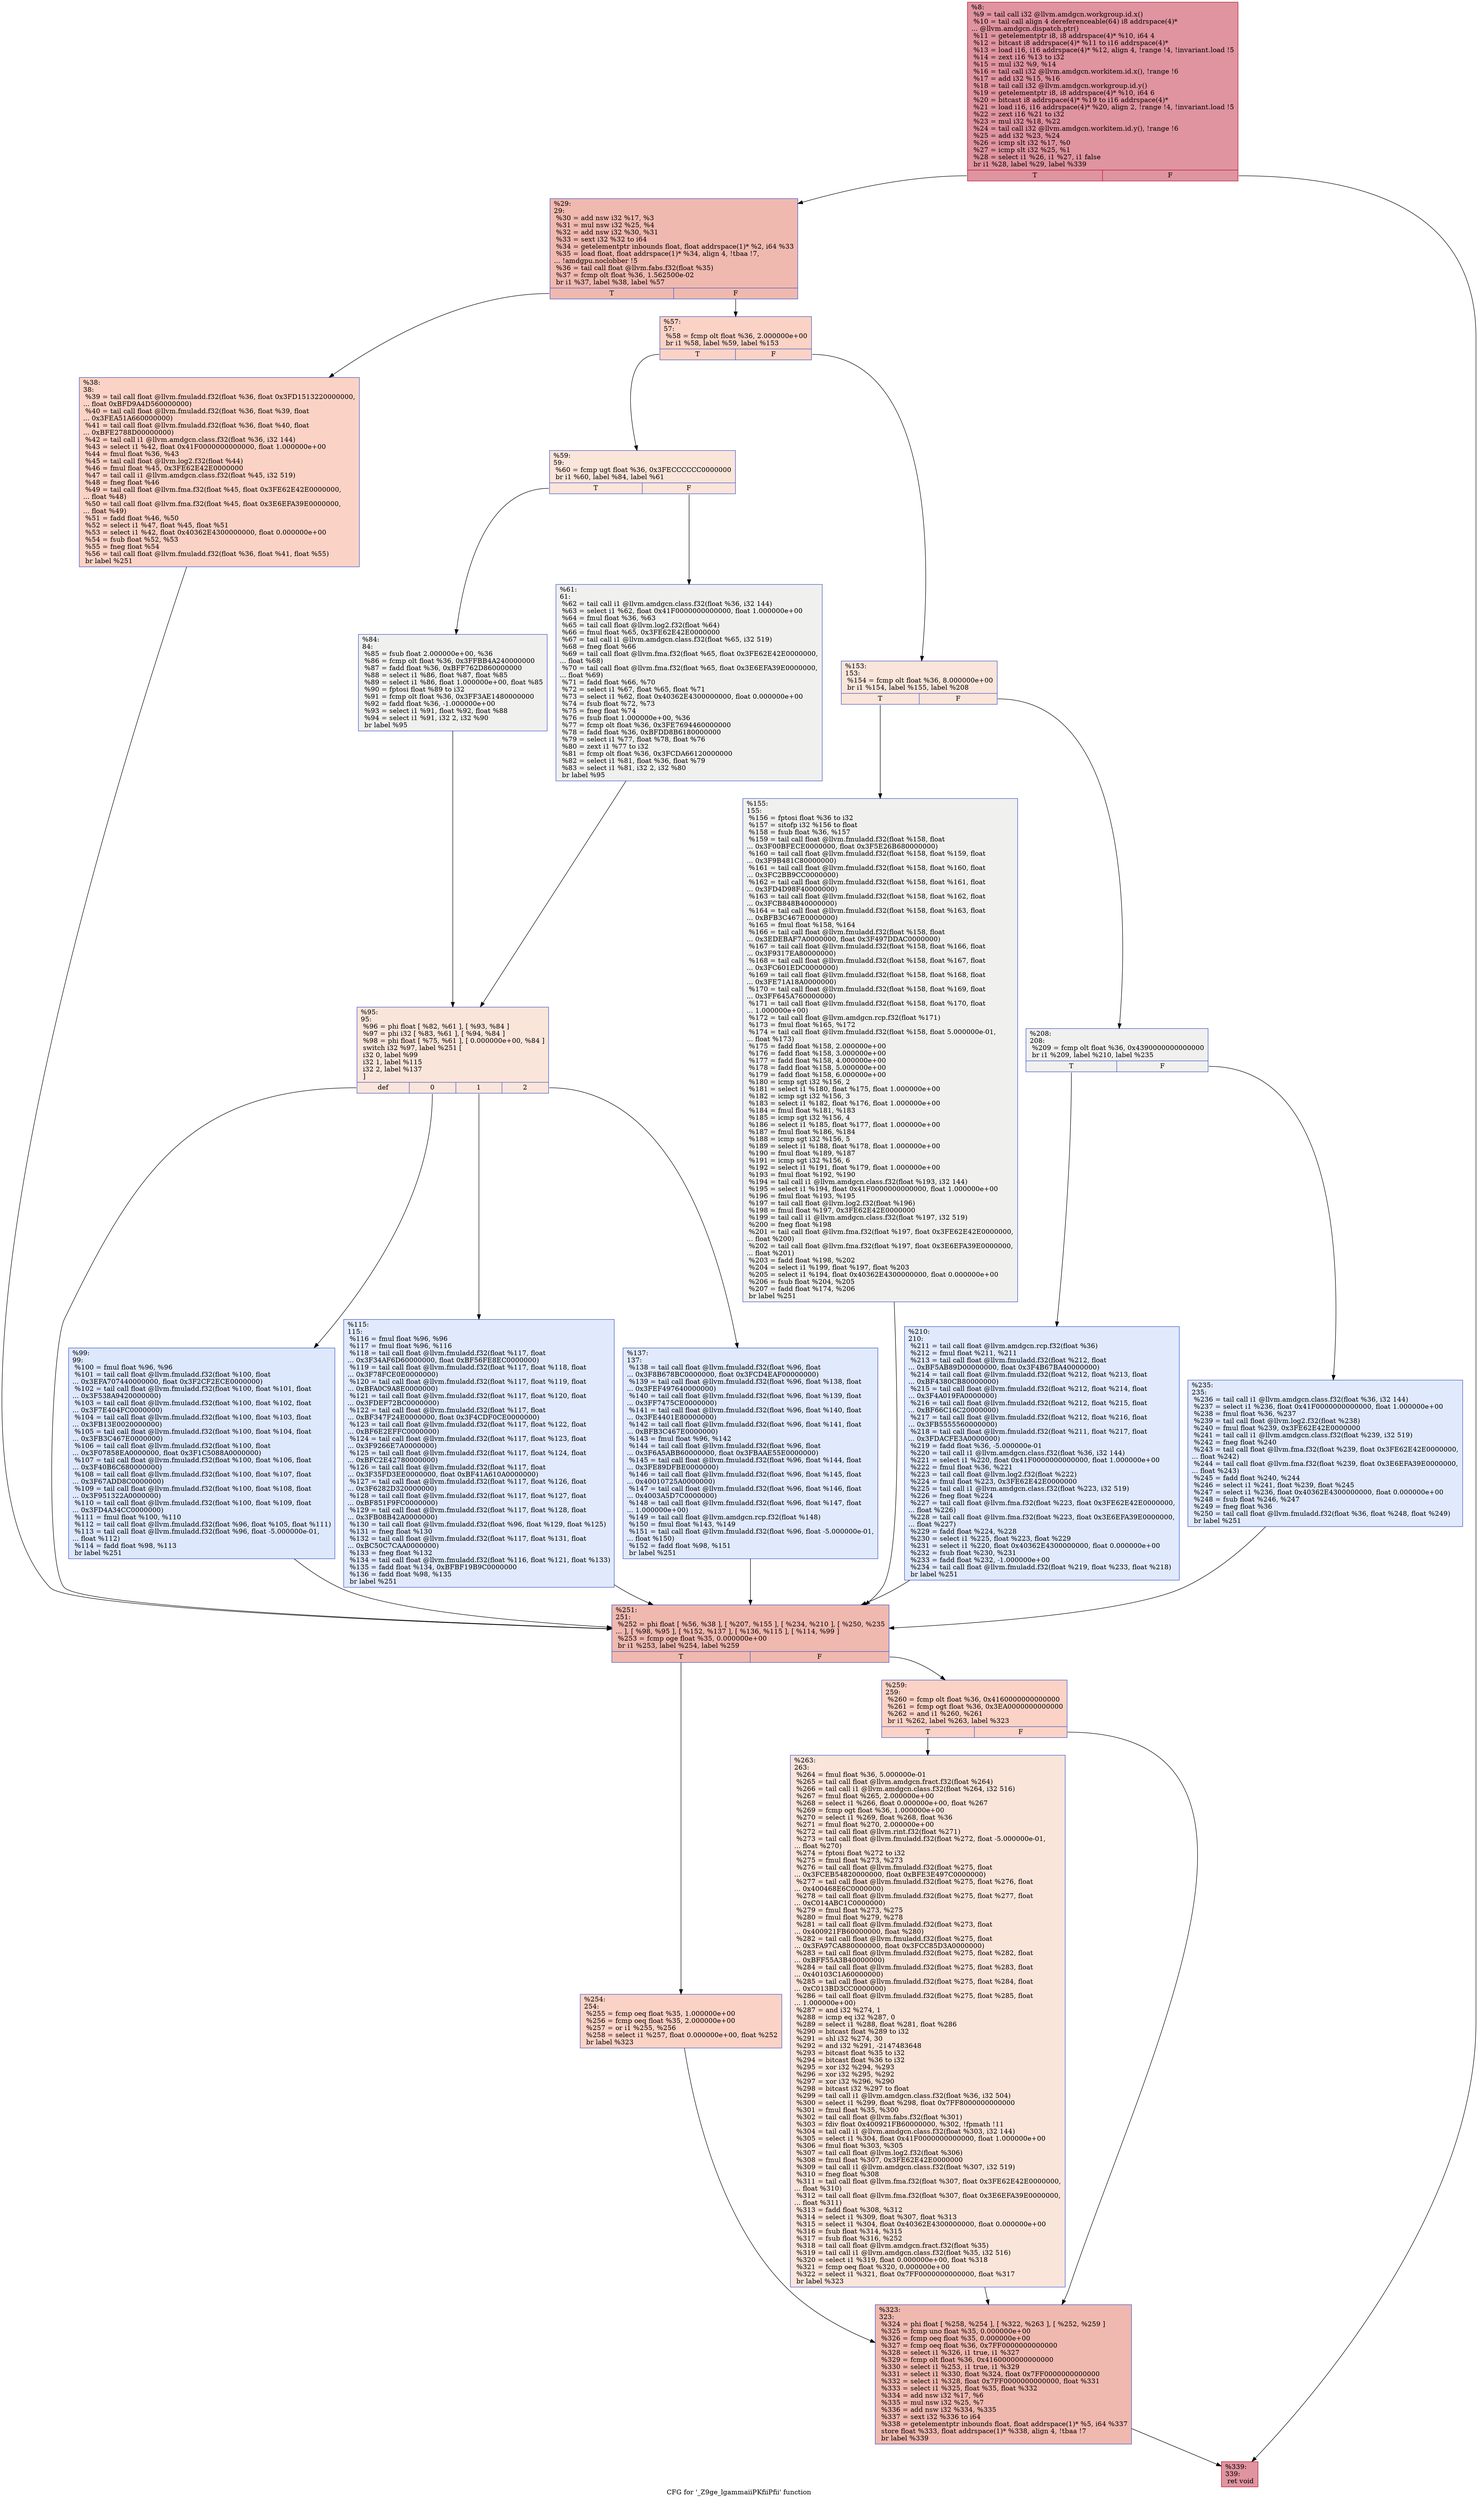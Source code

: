 digraph "CFG for '_Z9ge_lgammaiiPKfiiPfii' function" {
	label="CFG for '_Z9ge_lgammaiiPKfiiPfii' function";

	Node0x5614510 [shape=record,color="#b70d28ff", style=filled, fillcolor="#b70d2870",label="{%8:\l  %9 = tail call i32 @llvm.amdgcn.workgroup.id.x()\l  %10 = tail call align 4 dereferenceable(64) i8 addrspace(4)*\l... @llvm.amdgcn.dispatch.ptr()\l  %11 = getelementptr i8, i8 addrspace(4)* %10, i64 4\l  %12 = bitcast i8 addrspace(4)* %11 to i16 addrspace(4)*\l  %13 = load i16, i16 addrspace(4)* %12, align 4, !range !4, !invariant.load !5\l  %14 = zext i16 %13 to i32\l  %15 = mul i32 %9, %14\l  %16 = tail call i32 @llvm.amdgcn.workitem.id.x(), !range !6\l  %17 = add i32 %15, %16\l  %18 = tail call i32 @llvm.amdgcn.workgroup.id.y()\l  %19 = getelementptr i8, i8 addrspace(4)* %10, i64 6\l  %20 = bitcast i8 addrspace(4)* %19 to i16 addrspace(4)*\l  %21 = load i16, i16 addrspace(4)* %20, align 2, !range !4, !invariant.load !5\l  %22 = zext i16 %21 to i32\l  %23 = mul i32 %18, %22\l  %24 = tail call i32 @llvm.amdgcn.workitem.id.y(), !range !6\l  %25 = add i32 %23, %24\l  %26 = icmp slt i32 %17, %0\l  %27 = icmp slt i32 %25, %1\l  %28 = select i1 %26, i1 %27, i1 false\l  br i1 %28, label %29, label %339\l|{<s0>T|<s1>F}}"];
	Node0x5614510:s0 -> Node0x5617f50;
	Node0x5614510:s1 -> Node0x5617fe0;
	Node0x5617f50 [shape=record,color="#3d50c3ff", style=filled, fillcolor="#de614d70",label="{%29:\l29:                                               \l  %30 = add nsw i32 %17, %3\l  %31 = mul nsw i32 %25, %4\l  %32 = add nsw i32 %30, %31\l  %33 = sext i32 %32 to i64\l  %34 = getelementptr inbounds float, float addrspace(1)* %2, i64 %33\l  %35 = load float, float addrspace(1)* %34, align 4, !tbaa !7,\l... !amdgpu.noclobber !5\l  %36 = tail call float @llvm.fabs.f32(float %35)\l  %37 = fcmp olt float %36, 1.562500e-02\l  br i1 %37, label %38, label %57\l|{<s0>T|<s1>F}}"];
	Node0x5617f50:s0 -> Node0x56193a0;
	Node0x5617f50:s1 -> Node0x5619430;
	Node0x56193a0 [shape=record,color="#3d50c3ff", style=filled, fillcolor="#f59c7d70",label="{%38:\l38:                                               \l  %39 = tail call float @llvm.fmuladd.f32(float %36, float 0x3FD1513220000000,\l... float 0xBFD9A4D560000000)\l  %40 = tail call float @llvm.fmuladd.f32(float %36, float %39, float\l... 0x3FEA51A660000000)\l  %41 = tail call float @llvm.fmuladd.f32(float %36, float %40, float\l... 0xBFE2788D00000000)\l  %42 = tail call i1 @llvm.amdgcn.class.f32(float %36, i32 144)\l  %43 = select i1 %42, float 0x41F0000000000000, float 1.000000e+00\l  %44 = fmul float %36, %43\l  %45 = tail call float @llvm.log2.f32(float %44)\l  %46 = fmul float %45, 0x3FE62E42E0000000\l  %47 = tail call i1 @llvm.amdgcn.class.f32(float %45, i32 519)\l  %48 = fneg float %46\l  %49 = tail call float @llvm.fma.f32(float %45, float 0x3FE62E42E0000000,\l... float %48)\l  %50 = tail call float @llvm.fma.f32(float %45, float 0x3E6EFA39E0000000,\l... float %49)\l  %51 = fadd float %46, %50\l  %52 = select i1 %47, float %45, float %51\l  %53 = select i1 %42, float 0x40362E4300000000, float 0.000000e+00\l  %54 = fsub float %52, %53\l  %55 = fneg float %54\l  %56 = tail call float @llvm.fmuladd.f32(float %36, float %41, float %55)\l  br label %251\l}"];
	Node0x56193a0 -> Node0x561ad50;
	Node0x5619430 [shape=record,color="#3d50c3ff", style=filled, fillcolor="#f59c7d70",label="{%57:\l57:                                               \l  %58 = fcmp olt float %36, 2.000000e+00\l  br i1 %58, label %59, label %153\l|{<s0>T|<s1>F}}"];
	Node0x5619430:s0 -> Node0x561aea0;
	Node0x5619430:s1 -> Node0x561af30;
	Node0x561aea0 [shape=record,color="#3d50c3ff", style=filled, fillcolor="#f4c5ad70",label="{%59:\l59:                                               \l  %60 = fcmp ugt float %36, 0x3FECCCCCC0000000\l  br i1 %60, label %84, label %61\l|{<s0>T|<s1>F}}"];
	Node0x561aea0:s0 -> Node0x561b100;
	Node0x561aea0:s1 -> Node0x561b190;
	Node0x561b190 [shape=record,color="#3d50c3ff", style=filled, fillcolor="#dedcdb70",label="{%61:\l61:                                               \l  %62 = tail call i1 @llvm.amdgcn.class.f32(float %36, i32 144)\l  %63 = select i1 %62, float 0x41F0000000000000, float 1.000000e+00\l  %64 = fmul float %36, %63\l  %65 = tail call float @llvm.log2.f32(float %64)\l  %66 = fmul float %65, 0x3FE62E42E0000000\l  %67 = tail call i1 @llvm.amdgcn.class.f32(float %65, i32 519)\l  %68 = fneg float %66\l  %69 = tail call float @llvm.fma.f32(float %65, float 0x3FE62E42E0000000,\l... float %68)\l  %70 = tail call float @llvm.fma.f32(float %65, float 0x3E6EFA39E0000000,\l... float %69)\l  %71 = fadd float %66, %70\l  %72 = select i1 %67, float %65, float %71\l  %73 = select i1 %62, float 0x40362E4300000000, float 0.000000e+00\l  %74 = fsub float %72, %73\l  %75 = fneg float %74\l  %76 = fsub float 1.000000e+00, %36\l  %77 = fcmp olt float %36, 0x3FE7694460000000\l  %78 = fadd float %36, 0xBFDD8B6180000000\l  %79 = select i1 %77, float %78, float %76\l  %80 = zext i1 %77 to i32\l  %81 = fcmp olt float %36, 0x3FCDA66120000000\l  %82 = select i1 %81, float %36, float %79\l  %83 = select i1 %81, i32 2, i32 %80\l  br label %95\l}"];
	Node0x561b190 -> Node0x561c4b0;
	Node0x561b100 [shape=record,color="#3d50c3ff", style=filled, fillcolor="#dedcdb70",label="{%84:\l84:                                               \l  %85 = fsub float 2.000000e+00, %36\l  %86 = fcmp olt float %36, 0x3FFBB4A240000000\l  %87 = fadd float %36, 0xBFF762D860000000\l  %88 = select i1 %86, float %87, float %85\l  %89 = select i1 %86, float 1.000000e+00, float %85\l  %90 = fptosi float %89 to i32\l  %91 = fcmp olt float %36, 0x3FF3AE1480000000\l  %92 = fadd float %36, -1.000000e+00\l  %93 = select i1 %91, float %92, float %88\l  %94 = select i1 %91, i32 2, i32 %90\l  br label %95\l}"];
	Node0x561b100 -> Node0x561c4b0;
	Node0x561c4b0 [shape=record,color="#3d50c3ff", style=filled, fillcolor="#f4c5ad70",label="{%95:\l95:                                               \l  %96 = phi float [ %82, %61 ], [ %93, %84 ]\l  %97 = phi i32 [ %83, %61 ], [ %94, %84 ]\l  %98 = phi float [ %75, %61 ], [ 0.000000e+00, %84 ]\l  switch i32 %97, label %251 [\l    i32 0, label %99\l    i32 1, label %115\l    i32 2, label %137\l  ]\l|{<s0>def|<s1>0|<s2>1|<s3>2}}"];
	Node0x561c4b0:s0 -> Node0x561ad50;
	Node0x561c4b0:s1 -> Node0x561cef0;
	Node0x561c4b0:s2 -> Node0x561cf70;
	Node0x561c4b0:s3 -> Node0x561d000;
	Node0x561cef0 [shape=record,color="#3d50c3ff", style=filled, fillcolor="#b2ccfb70",label="{%99:\l99:                                               \l  %100 = fmul float %96, %96\l  %101 = tail call float @llvm.fmuladd.f32(float %100, float\l... 0x3EFA707440000000, float 0x3F2CF2ECE0000000)\l  %102 = tail call float @llvm.fmuladd.f32(float %100, float %101, float\l... 0x3F538A9420000000)\l  %103 = tail call float @llvm.fmuladd.f32(float %100, float %102, float\l... 0x3F7E404FC0000000)\l  %104 = tail call float @llvm.fmuladd.f32(float %100, float %103, float\l... 0x3FB13E0020000000)\l  %105 = tail call float @llvm.fmuladd.f32(float %100, float %104, float\l... 0x3FB3C467E0000000)\l  %106 = tail call float @llvm.fmuladd.f32(float %100, float\l... 0x3F07858EA0000000, float 0x3F1C5088A0000000)\l  %107 = tail call float @llvm.fmuladd.f32(float %100, float %106, float\l... 0x3F40B6C680000000)\l  %108 = tail call float @llvm.fmuladd.f32(float %100, float %107, float\l... 0x3F67ADD8C0000000)\l  %109 = tail call float @llvm.fmuladd.f32(float %100, float %108, float\l... 0x3F951322A0000000)\l  %110 = tail call float @llvm.fmuladd.f32(float %100, float %109, float\l... 0x3FD4A34CC0000000)\l  %111 = fmul float %100, %110\l  %112 = tail call float @llvm.fmuladd.f32(float %96, float %105, float %111)\l  %113 = tail call float @llvm.fmuladd.f32(float %96, float -5.000000e-01,\l... float %112)\l  %114 = fadd float %98, %113\l  br label %251\l}"];
	Node0x561cef0 -> Node0x561ad50;
	Node0x561cf70 [shape=record,color="#3d50c3ff", style=filled, fillcolor="#b9d0f970",label="{%115:\l115:                                              \l  %116 = fmul float %96, %96\l  %117 = fmul float %96, %116\l  %118 = tail call float @llvm.fmuladd.f32(float %117, float\l... 0x3F34AF6D60000000, float 0xBF56FE8EC0000000)\l  %119 = tail call float @llvm.fmuladd.f32(float %117, float %118, float\l... 0x3F78FCE0E0000000)\l  %120 = tail call float @llvm.fmuladd.f32(float %117, float %119, float\l... 0xBFA0C9A8E0000000)\l  %121 = tail call float @llvm.fmuladd.f32(float %117, float %120, float\l... 0x3FDEF72BC0000000)\l  %122 = tail call float @llvm.fmuladd.f32(float %117, float\l... 0xBF347F24E0000000, float 0x3F4CDF0CE0000000)\l  %123 = tail call float @llvm.fmuladd.f32(float %117, float %122, float\l... 0xBF6E2EFFC0000000)\l  %124 = tail call float @llvm.fmuladd.f32(float %117, float %123, float\l... 0x3F9266E7A0000000)\l  %125 = tail call float @llvm.fmuladd.f32(float %117, float %124, float\l... 0xBFC2E42780000000)\l  %126 = tail call float @llvm.fmuladd.f32(float %117, float\l... 0x3F35FD3EE0000000, float 0xBF41A610A0000000)\l  %127 = tail call float @llvm.fmuladd.f32(float %117, float %126, float\l... 0x3F6282D320000000)\l  %128 = tail call float @llvm.fmuladd.f32(float %117, float %127, float\l... 0xBF851F9FC0000000)\l  %129 = tail call float @llvm.fmuladd.f32(float %117, float %128, float\l... 0x3FB08B42A0000000)\l  %130 = tail call float @llvm.fmuladd.f32(float %96, float %129, float %125)\l  %131 = fneg float %130\l  %132 = tail call float @llvm.fmuladd.f32(float %117, float %131, float\l... 0xBC50C7CAA0000000)\l  %133 = fneg float %132\l  %134 = tail call float @llvm.fmuladd.f32(float %116, float %121, float %133)\l  %135 = fadd float %134, 0xBFBF19B9C0000000\l  %136 = fadd float %98, %135\l  br label %251\l}"];
	Node0x561cf70 -> Node0x561ad50;
	Node0x561d000 [shape=record,color="#3d50c3ff", style=filled, fillcolor="#b9d0f970",label="{%137:\l137:                                              \l  %138 = tail call float @llvm.fmuladd.f32(float %96, float\l... 0x3F8B678BC0000000, float 0x3FCD4EAF00000000)\l  %139 = tail call float @llvm.fmuladd.f32(float %96, float %138, float\l... 0x3FEF497640000000)\l  %140 = tail call float @llvm.fmuladd.f32(float %96, float %139, float\l... 0x3FF7475CE0000000)\l  %141 = tail call float @llvm.fmuladd.f32(float %96, float %140, float\l... 0x3FE4401E80000000)\l  %142 = tail call float @llvm.fmuladd.f32(float %96, float %141, float\l... 0xBFB3C467E0000000)\l  %143 = fmul float %96, %142\l  %144 = tail call float @llvm.fmuladd.f32(float %96, float\l... 0x3F6A5ABB60000000, float 0x3FBAAE55E0000000)\l  %145 = tail call float @llvm.fmuladd.f32(float %96, float %144, float\l... 0x3FE89DFBE0000000)\l  %146 = tail call float @llvm.fmuladd.f32(float %96, float %145, float\l... 0x40010725A0000000)\l  %147 = tail call float @llvm.fmuladd.f32(float %96, float %146, float\l... 0x4003A5D7C0000000)\l  %148 = tail call float @llvm.fmuladd.f32(float %96, float %147, float\l... 1.000000e+00)\l  %149 = tail call float @llvm.amdgcn.rcp.f32(float %148)\l  %150 = fmul float %143, %149\l  %151 = tail call float @llvm.fmuladd.f32(float %96, float -5.000000e-01,\l... float %150)\l  %152 = fadd float %98, %151\l  br label %251\l}"];
	Node0x561d000 -> Node0x561ad50;
	Node0x561af30 [shape=record,color="#3d50c3ff", style=filled, fillcolor="#f4c5ad70",label="{%153:\l153:                                              \l  %154 = fcmp olt float %36, 8.000000e+00\l  br i1 %154, label %155, label %208\l|{<s0>T|<s1>F}}"];
	Node0x561af30:s0 -> Node0x5622190;
	Node0x561af30:s1 -> Node0x56221e0;
	Node0x5622190 [shape=record,color="#3d50c3ff", style=filled, fillcolor="#dedcdb70",label="{%155:\l155:                                              \l  %156 = fptosi float %36 to i32\l  %157 = sitofp i32 %156 to float\l  %158 = fsub float %36, %157\l  %159 = tail call float @llvm.fmuladd.f32(float %158, float\l... 0x3F00BFECE0000000, float 0x3F5E26B680000000)\l  %160 = tail call float @llvm.fmuladd.f32(float %158, float %159, float\l... 0x3F9B481C80000000)\l  %161 = tail call float @llvm.fmuladd.f32(float %158, float %160, float\l... 0x3FC2BB9CC0000000)\l  %162 = tail call float @llvm.fmuladd.f32(float %158, float %161, float\l... 0x3FD4D98F40000000)\l  %163 = tail call float @llvm.fmuladd.f32(float %158, float %162, float\l... 0x3FCB848B40000000)\l  %164 = tail call float @llvm.fmuladd.f32(float %158, float %163, float\l... 0xBFB3C467E0000000)\l  %165 = fmul float %158, %164\l  %166 = tail call float @llvm.fmuladd.f32(float %158, float\l... 0x3EDEBAF7A0000000, float 0x3F497DDAC0000000)\l  %167 = tail call float @llvm.fmuladd.f32(float %158, float %166, float\l... 0x3F9317EA80000000)\l  %168 = tail call float @llvm.fmuladd.f32(float %158, float %167, float\l... 0x3FC601EDC0000000)\l  %169 = tail call float @llvm.fmuladd.f32(float %158, float %168, float\l... 0x3FE71A18A0000000)\l  %170 = tail call float @llvm.fmuladd.f32(float %158, float %169, float\l... 0x3FF645A760000000)\l  %171 = tail call float @llvm.fmuladd.f32(float %158, float %170, float\l... 1.000000e+00)\l  %172 = tail call float @llvm.amdgcn.rcp.f32(float %171)\l  %173 = fmul float %165, %172\l  %174 = tail call float @llvm.fmuladd.f32(float %158, float 5.000000e-01,\l... float %173)\l  %175 = fadd float %158, 2.000000e+00\l  %176 = fadd float %158, 3.000000e+00\l  %177 = fadd float %158, 4.000000e+00\l  %178 = fadd float %158, 5.000000e+00\l  %179 = fadd float %158, 6.000000e+00\l  %180 = icmp sgt i32 %156, 2\l  %181 = select i1 %180, float %175, float 1.000000e+00\l  %182 = icmp sgt i32 %156, 3\l  %183 = select i1 %182, float %176, float 1.000000e+00\l  %184 = fmul float %181, %183\l  %185 = icmp sgt i32 %156, 4\l  %186 = select i1 %185, float %177, float 1.000000e+00\l  %187 = fmul float %186, %184\l  %188 = icmp sgt i32 %156, 5\l  %189 = select i1 %188, float %178, float 1.000000e+00\l  %190 = fmul float %189, %187\l  %191 = icmp sgt i32 %156, 6\l  %192 = select i1 %191, float %179, float 1.000000e+00\l  %193 = fmul float %192, %190\l  %194 = tail call i1 @llvm.amdgcn.class.f32(float %193, i32 144)\l  %195 = select i1 %194, float 0x41F0000000000000, float 1.000000e+00\l  %196 = fmul float %193, %195\l  %197 = tail call float @llvm.log2.f32(float %196)\l  %198 = fmul float %197, 0x3FE62E42E0000000\l  %199 = tail call i1 @llvm.amdgcn.class.f32(float %197, i32 519)\l  %200 = fneg float %198\l  %201 = tail call float @llvm.fma.f32(float %197, float 0x3FE62E42E0000000,\l... float %200)\l  %202 = tail call float @llvm.fma.f32(float %197, float 0x3E6EFA39E0000000,\l... float %201)\l  %203 = fadd float %198, %202\l  %204 = select i1 %199, float %197, float %203\l  %205 = select i1 %194, float 0x40362E4300000000, float 0.000000e+00\l  %206 = fsub float %204, %205\l  %207 = fadd float %174, %206\l  br label %251\l}"];
	Node0x5622190 -> Node0x561ad50;
	Node0x56221e0 [shape=record,color="#3d50c3ff", style=filled, fillcolor="#dedcdb70",label="{%208:\l208:                                              \l  %209 = fcmp olt float %36, 0x4390000000000000\l  br i1 %209, label %210, label %235\l|{<s0>T|<s1>F}}"];
	Node0x56221e0:s0 -> Node0x5625230;
	Node0x56221e0:s1 -> Node0x5625280;
	Node0x5625230 [shape=record,color="#3d50c3ff", style=filled, fillcolor="#b9d0f970",label="{%210:\l210:                                              \l  %211 = tail call float @llvm.amdgcn.rcp.f32(float %36)\l  %212 = fmul float %211, %211\l  %213 = tail call float @llvm.fmuladd.f32(float %212, float\l... 0xBF5AB89D00000000, float 0x3F4B67BA40000000)\l  %214 = tail call float @llvm.fmuladd.f32(float %212, float %213, float\l... 0xBF4380CB80000000)\l  %215 = tail call float @llvm.fmuladd.f32(float %212, float %214, float\l... 0x3F4A019FA0000000)\l  %216 = tail call float @llvm.fmuladd.f32(float %212, float %215, float\l... 0xBF66C16C20000000)\l  %217 = tail call float @llvm.fmuladd.f32(float %212, float %216, float\l... 0x3FB5555560000000)\l  %218 = tail call float @llvm.fmuladd.f32(float %211, float %217, float\l... 0x3FDACFE3A0000000)\l  %219 = fadd float %36, -5.000000e-01\l  %220 = tail call i1 @llvm.amdgcn.class.f32(float %36, i32 144)\l  %221 = select i1 %220, float 0x41F0000000000000, float 1.000000e+00\l  %222 = fmul float %36, %221\l  %223 = tail call float @llvm.log2.f32(float %222)\l  %224 = fmul float %223, 0x3FE62E42E0000000\l  %225 = tail call i1 @llvm.amdgcn.class.f32(float %223, i32 519)\l  %226 = fneg float %224\l  %227 = tail call float @llvm.fma.f32(float %223, float 0x3FE62E42E0000000,\l... float %226)\l  %228 = tail call float @llvm.fma.f32(float %223, float 0x3E6EFA39E0000000,\l... float %227)\l  %229 = fadd float %224, %228\l  %230 = select i1 %225, float %223, float %229\l  %231 = select i1 %220, float 0x40362E4300000000, float 0.000000e+00\l  %232 = fsub float %230, %231\l  %233 = fadd float %232, -1.000000e+00\l  %234 = tail call float @llvm.fmuladd.f32(float %219, float %233, float %218)\l  br label %251\l}"];
	Node0x5625230 -> Node0x561ad50;
	Node0x5625280 [shape=record,color="#3d50c3ff", style=filled, fillcolor="#b9d0f970",label="{%235:\l235:                                              \l  %236 = tail call i1 @llvm.amdgcn.class.f32(float %36, i32 144)\l  %237 = select i1 %236, float 0x41F0000000000000, float 1.000000e+00\l  %238 = fmul float %36, %237\l  %239 = tail call float @llvm.log2.f32(float %238)\l  %240 = fmul float %239, 0x3FE62E42E0000000\l  %241 = tail call i1 @llvm.amdgcn.class.f32(float %239, i32 519)\l  %242 = fneg float %240\l  %243 = tail call float @llvm.fma.f32(float %239, float 0x3FE62E42E0000000,\l... float %242)\l  %244 = tail call float @llvm.fma.f32(float %239, float 0x3E6EFA39E0000000,\l... float %243)\l  %245 = fadd float %240, %244\l  %246 = select i1 %241, float %239, float %245\l  %247 = select i1 %236, float 0x40362E4300000000, float 0.000000e+00\l  %248 = fsub float %246, %247\l  %249 = fneg float %36\l  %250 = tail call float @llvm.fmuladd.f32(float %36, float %248, float %249)\l  br label %251\l}"];
	Node0x5625280 -> Node0x561ad50;
	Node0x561ad50 [shape=record,color="#3d50c3ff", style=filled, fillcolor="#de614d70",label="{%251:\l251:                                              \l  %252 = phi float [ %56, %38 ], [ %207, %155 ], [ %234, %210 ], [ %250, %235\l... ], [ %98, %95 ], [ %152, %137 ], [ %136, %115 ], [ %114, %99 ]\l  %253 = fcmp oge float %35, 0.000000e+00\l  br i1 %253, label %254, label %259\l|{<s0>T|<s1>F}}"];
	Node0x561ad50:s0 -> Node0x5627980;
	Node0x561ad50:s1 -> Node0x56279d0;
	Node0x5627980 [shape=record,color="#3d50c3ff", style=filled, fillcolor="#f59c7d70",label="{%254:\l254:                                              \l  %255 = fcmp oeq float %35, 1.000000e+00\l  %256 = fcmp oeq float %35, 2.000000e+00\l  %257 = or i1 %255, %256\l  %258 = select i1 %257, float 0.000000e+00, float %252\l  br label %323\l}"];
	Node0x5627980 -> Node0x561f870;
	Node0x56279d0 [shape=record,color="#3d50c3ff", style=filled, fillcolor="#f59c7d70",label="{%259:\l259:                                              \l  %260 = fcmp olt float %36, 0x4160000000000000\l  %261 = fcmp ogt float %36, 0x3EA0000000000000\l  %262 = and i1 %260, %261\l  br i1 %262, label %263, label %323\l|{<s0>T|<s1>F}}"];
	Node0x56279d0:s0 -> Node0x561fae0;
	Node0x56279d0:s1 -> Node0x561f870;
	Node0x561fae0 [shape=record,color="#3d50c3ff", style=filled, fillcolor="#f4c5ad70",label="{%263:\l263:                                              \l  %264 = fmul float %36, 5.000000e-01\l  %265 = tail call float @llvm.amdgcn.fract.f32(float %264)\l  %266 = tail call i1 @llvm.amdgcn.class.f32(float %264, i32 516)\l  %267 = fmul float %265, 2.000000e+00\l  %268 = select i1 %266, float 0.000000e+00, float %267\l  %269 = fcmp ogt float %36, 1.000000e+00\l  %270 = select i1 %269, float %268, float %36\l  %271 = fmul float %270, 2.000000e+00\l  %272 = tail call float @llvm.rint.f32(float %271)\l  %273 = tail call float @llvm.fmuladd.f32(float %272, float -5.000000e-01,\l... float %270)\l  %274 = fptosi float %272 to i32\l  %275 = fmul float %273, %273\l  %276 = tail call float @llvm.fmuladd.f32(float %275, float\l... 0x3FCEB54820000000, float 0xBFE3E497C0000000)\l  %277 = tail call float @llvm.fmuladd.f32(float %275, float %276, float\l... 0x400468E6C0000000)\l  %278 = tail call float @llvm.fmuladd.f32(float %275, float %277, float\l... 0xC014ABC1C0000000)\l  %279 = fmul float %273, %275\l  %280 = fmul float %279, %278\l  %281 = tail call float @llvm.fmuladd.f32(float %273, float\l... 0x400921FB60000000, float %280)\l  %282 = tail call float @llvm.fmuladd.f32(float %275, float\l... 0x3FA97CA880000000, float 0x3FCC85D3A0000000)\l  %283 = tail call float @llvm.fmuladd.f32(float %275, float %282, float\l... 0xBFF55A3B40000000)\l  %284 = tail call float @llvm.fmuladd.f32(float %275, float %283, float\l... 0x40103C1A60000000)\l  %285 = tail call float @llvm.fmuladd.f32(float %275, float %284, float\l... 0xC013BD3CC0000000)\l  %286 = tail call float @llvm.fmuladd.f32(float %275, float %285, float\l... 1.000000e+00)\l  %287 = and i32 %274, 1\l  %288 = icmp eq i32 %287, 0\l  %289 = select i1 %288, float %281, float %286\l  %290 = bitcast float %289 to i32\l  %291 = shl i32 %274, 30\l  %292 = and i32 %291, -2147483648\l  %293 = bitcast float %35 to i32\l  %294 = bitcast float %36 to i32\l  %295 = xor i32 %294, %293\l  %296 = xor i32 %295, %292\l  %297 = xor i32 %296, %290\l  %298 = bitcast i32 %297 to float\l  %299 = tail call i1 @llvm.amdgcn.class.f32(float %36, i32 504)\l  %300 = select i1 %299, float %298, float 0x7FF8000000000000\l  %301 = fmul float %35, %300\l  %302 = tail call float @llvm.fabs.f32(float %301)\l  %303 = fdiv float 0x400921FB60000000, %302, !fpmath !11\l  %304 = tail call i1 @llvm.amdgcn.class.f32(float %303, i32 144)\l  %305 = select i1 %304, float 0x41F0000000000000, float 1.000000e+00\l  %306 = fmul float %303, %305\l  %307 = tail call float @llvm.log2.f32(float %306)\l  %308 = fmul float %307, 0x3FE62E42E0000000\l  %309 = tail call i1 @llvm.amdgcn.class.f32(float %307, i32 519)\l  %310 = fneg float %308\l  %311 = tail call float @llvm.fma.f32(float %307, float 0x3FE62E42E0000000,\l... float %310)\l  %312 = tail call float @llvm.fma.f32(float %307, float 0x3E6EFA39E0000000,\l... float %311)\l  %313 = fadd float %308, %312\l  %314 = select i1 %309, float %307, float %313\l  %315 = select i1 %304, float 0x40362E4300000000, float 0.000000e+00\l  %316 = fsub float %314, %315\l  %317 = fsub float %316, %252\l  %318 = tail call float @llvm.amdgcn.fract.f32(float %35)\l  %319 = tail call i1 @llvm.amdgcn.class.f32(float %35, i32 516)\l  %320 = select i1 %319, float 0.000000e+00, float %318\l  %321 = fcmp oeq float %320, 0.000000e+00\l  %322 = select i1 %321, float 0x7FF0000000000000, float %317\l  br label %323\l}"];
	Node0x561fae0 -> Node0x561f870;
	Node0x561f870 [shape=record,color="#3d50c3ff", style=filled, fillcolor="#de614d70",label="{%323:\l323:                                              \l  %324 = phi float [ %258, %254 ], [ %322, %263 ], [ %252, %259 ]\l  %325 = fcmp uno float %35, 0.000000e+00\l  %326 = fcmp oeq float %35, 0.000000e+00\l  %327 = fcmp oeq float %36, 0x7FF0000000000000\l  %328 = select i1 %326, i1 true, i1 %327\l  %329 = fcmp olt float %36, 0x4160000000000000\l  %330 = select i1 %253, i1 true, i1 %329\l  %331 = select i1 %330, float %324, float 0x7FF0000000000000\l  %332 = select i1 %328, float 0x7FF0000000000000, float %331\l  %333 = select i1 %325, float %35, float %332\l  %334 = add nsw i32 %17, %6\l  %335 = mul nsw i32 %25, %7\l  %336 = add nsw i32 %334, %335\l  %337 = sext i32 %336 to i64\l  %338 = getelementptr inbounds float, float addrspace(1)* %5, i64 %337\l  store float %333, float addrspace(1)* %338, align 4, !tbaa !7\l  br label %339\l}"];
	Node0x561f870 -> Node0x5617fe0;
	Node0x5617fe0 [shape=record,color="#b70d28ff", style=filled, fillcolor="#b70d2870",label="{%339:\l339:                                              \l  ret void\l}"];
}
